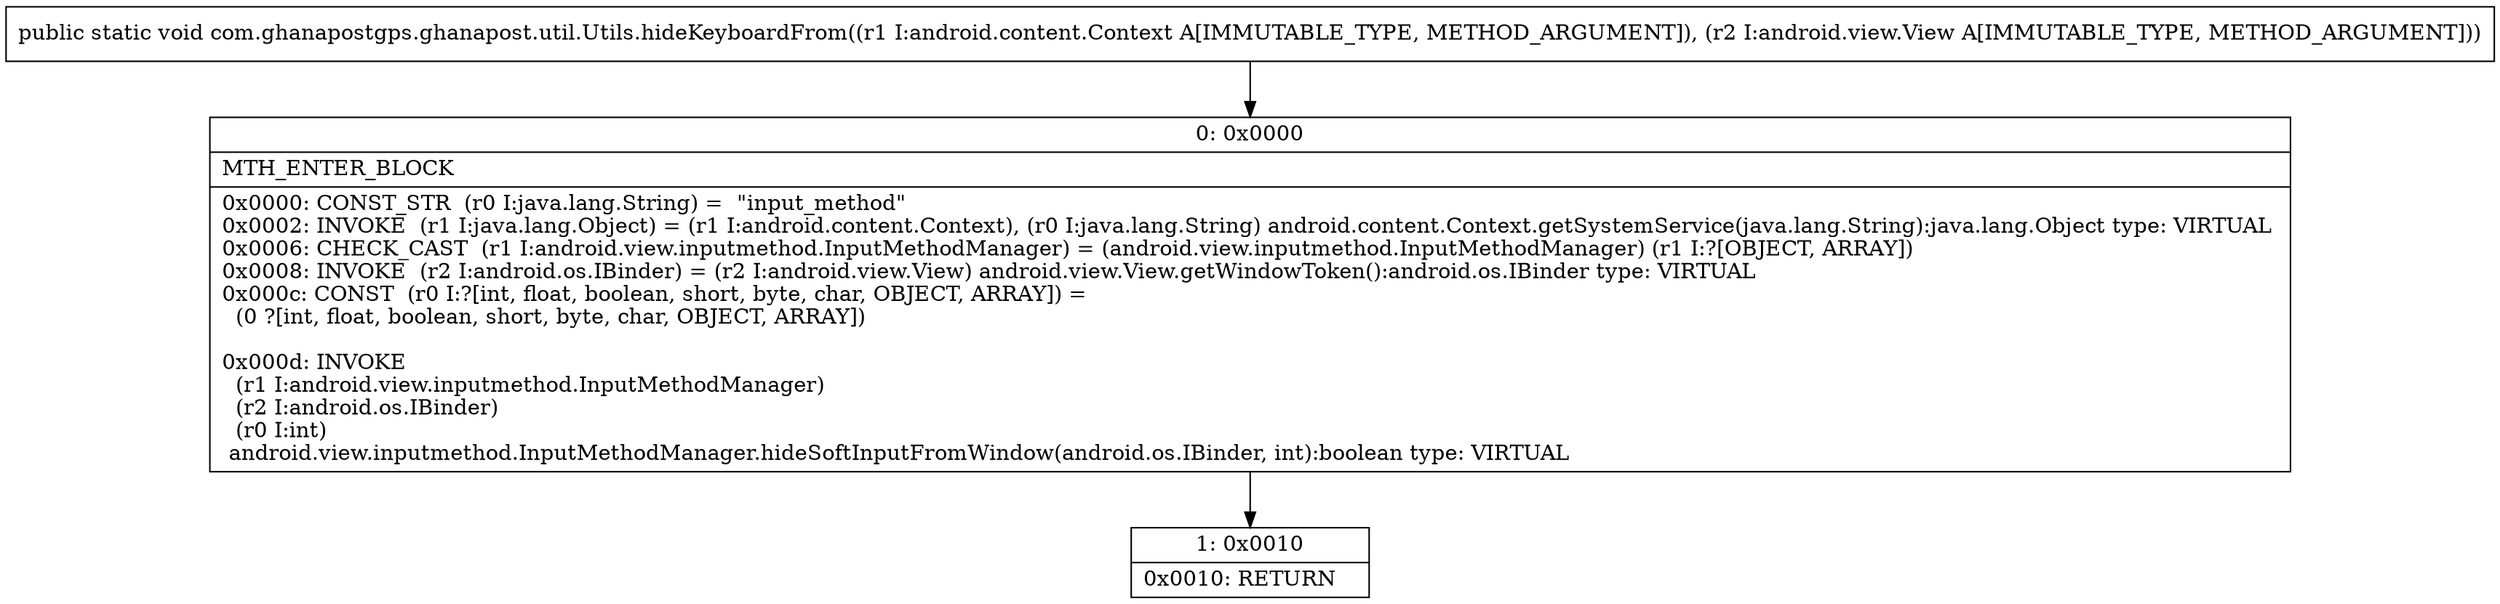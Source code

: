 digraph "CFG forcom.ghanapostgps.ghanapost.util.Utils.hideKeyboardFrom(Landroid\/content\/Context;Landroid\/view\/View;)V" {
Node_0 [shape=record,label="{0\:\ 0x0000|MTH_ENTER_BLOCK\l|0x0000: CONST_STR  (r0 I:java.lang.String) =  \"input_method\" \l0x0002: INVOKE  (r1 I:java.lang.Object) = (r1 I:android.content.Context), (r0 I:java.lang.String) android.content.Context.getSystemService(java.lang.String):java.lang.Object type: VIRTUAL \l0x0006: CHECK_CAST  (r1 I:android.view.inputmethod.InputMethodManager) = (android.view.inputmethod.InputMethodManager) (r1 I:?[OBJECT, ARRAY]) \l0x0008: INVOKE  (r2 I:android.os.IBinder) = (r2 I:android.view.View) android.view.View.getWindowToken():android.os.IBinder type: VIRTUAL \l0x000c: CONST  (r0 I:?[int, float, boolean, short, byte, char, OBJECT, ARRAY]) = \l  (0 ?[int, float, boolean, short, byte, char, OBJECT, ARRAY])\l \l0x000d: INVOKE  \l  (r1 I:android.view.inputmethod.InputMethodManager)\l  (r2 I:android.os.IBinder)\l  (r0 I:int)\l android.view.inputmethod.InputMethodManager.hideSoftInputFromWindow(android.os.IBinder, int):boolean type: VIRTUAL \l}"];
Node_1 [shape=record,label="{1\:\ 0x0010|0x0010: RETURN   \l}"];
MethodNode[shape=record,label="{public static void com.ghanapostgps.ghanapost.util.Utils.hideKeyboardFrom((r1 I:android.content.Context A[IMMUTABLE_TYPE, METHOD_ARGUMENT]), (r2 I:android.view.View A[IMMUTABLE_TYPE, METHOD_ARGUMENT])) }"];
MethodNode -> Node_0;
Node_0 -> Node_1;
}

